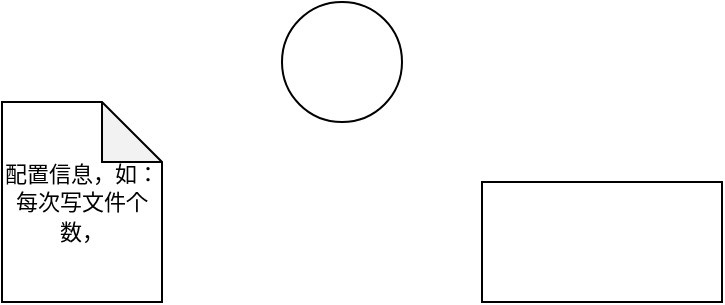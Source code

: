 <mxfile version="21.6.8" type="github">
  <diagram name="第 1 页" id="-4ypFhHRmFAleVNrbBM5">
    <mxGraphModel dx="875" dy="472" grid="1" gridSize="10" guides="1" tooltips="1" connect="1" arrows="1" fold="1" page="1" pageScale="1" pageWidth="827" pageHeight="1169" math="0" shadow="0">
      <root>
        <mxCell id="0" />
        <mxCell id="1" parent="0" />
        <mxCell id="7co930QgYiWcpHQT1Fyd-1" value="" style="ellipse;whiteSpace=wrap;html=1;aspect=fixed;" vertex="1" parent="1">
          <mxGeometry x="180" y="70" width="60" height="60" as="geometry" />
        </mxCell>
        <mxCell id="7co930QgYiWcpHQT1Fyd-2" value="" style="rounded=0;whiteSpace=wrap;html=1;" vertex="1" parent="1">
          <mxGeometry x="280" y="160" width="120" height="60" as="geometry" />
        </mxCell>
        <mxCell id="7co930QgYiWcpHQT1Fyd-3" value="&lt;font style=&quot;font-size: 11px;&quot;&gt;配置信息，如：每次写文件个数，&lt;/font&gt;" style="shape=note;whiteSpace=wrap;html=1;backgroundOutline=1;darkOpacity=0.05;" vertex="1" parent="1">
          <mxGeometry x="40" y="120" width="80" height="100" as="geometry" />
        </mxCell>
      </root>
    </mxGraphModel>
  </diagram>
</mxfile>
